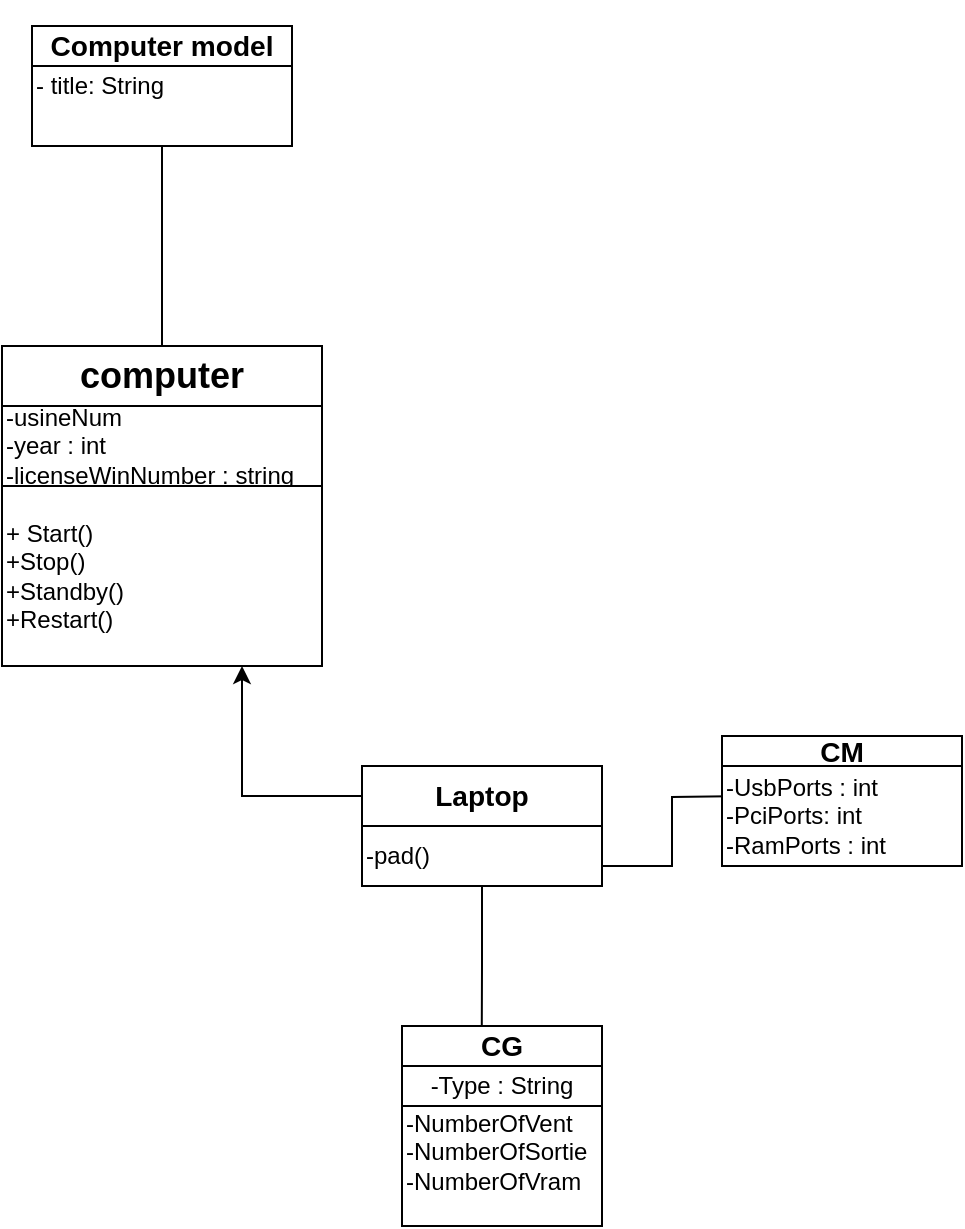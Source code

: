 <mxfile version="15.6.8" type="github">
  <diagram name="Page-1" id="c4acf3e9-155e-7222-9cf6-157b1a14988f">
    <mxGraphModel dx="1125" dy="683" grid="1" gridSize="10" guides="1" tooltips="1" connect="1" arrows="1" fold="1" page="1" pageScale="1" pageWidth="850" pageHeight="1100" background="none" math="0" shadow="0">
      <root>
        <mxCell id="0" />
        <mxCell id="1" parent="0" />
        <mxCell id="7is6OC7gLs7AHatBCgI8-1" value="" style="whiteSpace=wrap;html=1;aspect=fixed;" vertex="1" parent="1">
          <mxGeometry x="360" y="310" width="160" height="160" as="geometry" />
        </mxCell>
        <mxCell id="7is6OC7gLs7AHatBCgI8-22" style="edgeStyle=orthogonalEdgeStyle;rounded=0;orthogonalLoop=1;jettySize=auto;html=1;" edge="1" parent="1" source="7is6OC7gLs7AHatBCgI8-2" target="7is6OC7gLs7AHatBCgI8-21">
          <mxGeometry relative="1" as="geometry" />
        </mxCell>
        <mxCell id="7is6OC7gLs7AHatBCgI8-2" value="&lt;h2&gt;computer&lt;br&gt;&lt;/h2&gt;" style="rounded=0;whiteSpace=wrap;html=1;align=center;" vertex="1" parent="1">
          <mxGeometry x="360" y="310" width="160" height="30" as="geometry" />
        </mxCell>
        <mxCell id="7is6OC7gLs7AHatBCgI8-4" value="&lt;div align=&quot;left&quot;&gt;-usineNum&lt;/div&gt;&lt;div align=&quot;left&quot;&gt;-year : int&lt;/div&gt;&lt;div align=&quot;left&quot;&gt;-licenseWinNumber : string&lt;br&gt;&lt;/div&gt;" style="rounded=0;whiteSpace=wrap;html=1;align=left;" vertex="1" parent="1">
          <mxGeometry x="360" y="340" width="160" height="40" as="geometry" />
        </mxCell>
        <mxCell id="7is6OC7gLs7AHatBCgI8-9" value="&lt;div&gt;+ Start()&lt;/div&gt;&lt;div&gt;+Stop()&lt;/div&gt;&lt;div&gt;+Standby()&lt;/div&gt;&lt;div&gt;+Restart()&lt;br&gt;&lt;/div&gt;" style="rounded=0;whiteSpace=wrap;html=1;align=left;" vertex="1" parent="1">
          <mxGeometry x="360" y="380" width="160" height="90" as="geometry" />
        </mxCell>
        <mxCell id="7is6OC7gLs7AHatBCgI8-26" style="edgeStyle=orthogonalEdgeStyle;rounded=0;orthogonalLoop=1;jettySize=auto;html=1;exitX=0.5;exitY=1;exitDx=0;exitDy=0;" edge="1" parent="1" source="7is6OC7gLs7AHatBCgI8-11">
          <mxGeometry relative="1" as="geometry">
            <mxPoint x="599.857" y="660" as="targetPoint" />
          </mxGeometry>
        </mxCell>
        <mxCell id="7is6OC7gLs7AHatBCgI8-11" value="-pad()" style="rounded=0;whiteSpace=wrap;html=1;align=left;" vertex="1" parent="1">
          <mxGeometry x="540" y="550" width="120" height="30" as="geometry" />
        </mxCell>
        <mxCell id="7is6OC7gLs7AHatBCgI8-24" style="edgeStyle=orthogonalEdgeStyle;rounded=0;orthogonalLoop=1;jettySize=auto;html=1;entryX=0.75;entryY=1;entryDx=0;entryDy=0;" edge="1" parent="1" source="7is6OC7gLs7AHatBCgI8-12" target="7is6OC7gLs7AHatBCgI8-9">
          <mxGeometry relative="1" as="geometry" />
        </mxCell>
        <mxCell id="7is6OC7gLs7AHatBCgI8-27" style="edgeStyle=orthogonalEdgeStyle;rounded=0;orthogonalLoop=1;jettySize=auto;html=1;exitX=1;exitY=1;exitDx=0;exitDy=0;" edge="1" parent="1" source="7is6OC7gLs7AHatBCgI8-12">
          <mxGeometry relative="1" as="geometry">
            <mxPoint x="730" y="535" as="targetPoint" />
          </mxGeometry>
        </mxCell>
        <mxCell id="7is6OC7gLs7AHatBCgI8-12" value="&lt;h3&gt;Laptop&lt;/h3&gt;" style="rounded=0;whiteSpace=wrap;html=1;align=center;" vertex="1" parent="1">
          <mxGeometry x="540" y="520" width="120" height="30" as="geometry" />
        </mxCell>
        <mxCell id="7is6OC7gLs7AHatBCgI8-20" value="&lt;div align=&quot;left&quot;&gt;- title: String&lt;br&gt;&lt;/div&gt;" style="rounded=0;whiteSpace=wrap;html=1;align=left;" vertex="1" parent="1">
          <mxGeometry x="375" y="150" width="130" height="60" as="geometry" />
        </mxCell>
        <mxCell id="7is6OC7gLs7AHatBCgI8-21" value="&lt;h3&gt;Computer model&lt;/h3&gt;" style="rounded=0;whiteSpace=wrap;html=1;align=center;" vertex="1" parent="1">
          <mxGeometry x="375" y="150" width="130" height="20" as="geometry" />
        </mxCell>
        <mxCell id="7is6OC7gLs7AHatBCgI8-23" value="" style="whiteSpace=wrap;html=1;aspect=fixed;align=left;" vertex="1" parent="1">
          <mxGeometry x="560" y="650" width="100" height="100" as="geometry" />
        </mxCell>
        <mxCell id="7is6OC7gLs7AHatBCgI8-28" value="&lt;h3 align=&quot;center&quot;&gt;CG&lt;/h3&gt;" style="rounded=0;whiteSpace=wrap;html=1;align=center;" vertex="1" parent="1">
          <mxGeometry x="560" y="650" width="100" height="20" as="geometry" />
        </mxCell>
        <mxCell id="7is6OC7gLs7AHatBCgI8-29" value="&lt;div align=&quot;left&quot;&gt;-NumberOfVent&lt;/div&gt;&lt;div align=&quot;left&quot;&gt;-NumberOfSortie&lt;/div&gt;&lt;div align=&quot;left&quot;&gt;-NumberOfVram&lt;br&gt;&lt;/div&gt;&lt;div align=&quot;left&quot;&gt;&lt;br&gt;&lt;/div&gt;" style="rounded=0;whiteSpace=wrap;html=1;align=left;" vertex="1" parent="1">
          <mxGeometry x="560" y="690" width="100" height="60" as="geometry" />
        </mxCell>
        <mxCell id="7is6OC7gLs7AHatBCgI8-30" value="&lt;div&gt;-UsbPorts : int&lt;/div&gt;&lt;div&gt;-PciPorts: int&lt;/div&gt;&lt;div&gt;-RamPorts : int&lt;br&gt;&lt;/div&gt;" style="rounded=0;whiteSpace=wrap;html=1;align=left;" vertex="1" parent="1">
          <mxGeometry x="720" y="520" width="120" height="50" as="geometry" />
        </mxCell>
        <mxCell id="7is6OC7gLs7AHatBCgI8-31" value="&lt;h3 align=&quot;center&quot;&gt;&lt;span style=&quot;white-space: pre&quot;&gt;CM&lt;/span&gt;&lt;/h3&gt;" style="rounded=0;whiteSpace=wrap;html=1;align=center;" vertex="1" parent="1">
          <mxGeometry x="720" y="505" width="120" height="15" as="geometry" />
        </mxCell>
        <mxCell id="7is6OC7gLs7AHatBCgI8-32" value="-Type : String" style="rounded=0;whiteSpace=wrap;html=1;align=center;" vertex="1" parent="1">
          <mxGeometry x="560" y="670" width="100" height="20" as="geometry" />
        </mxCell>
      </root>
    </mxGraphModel>
  </diagram>
</mxfile>
